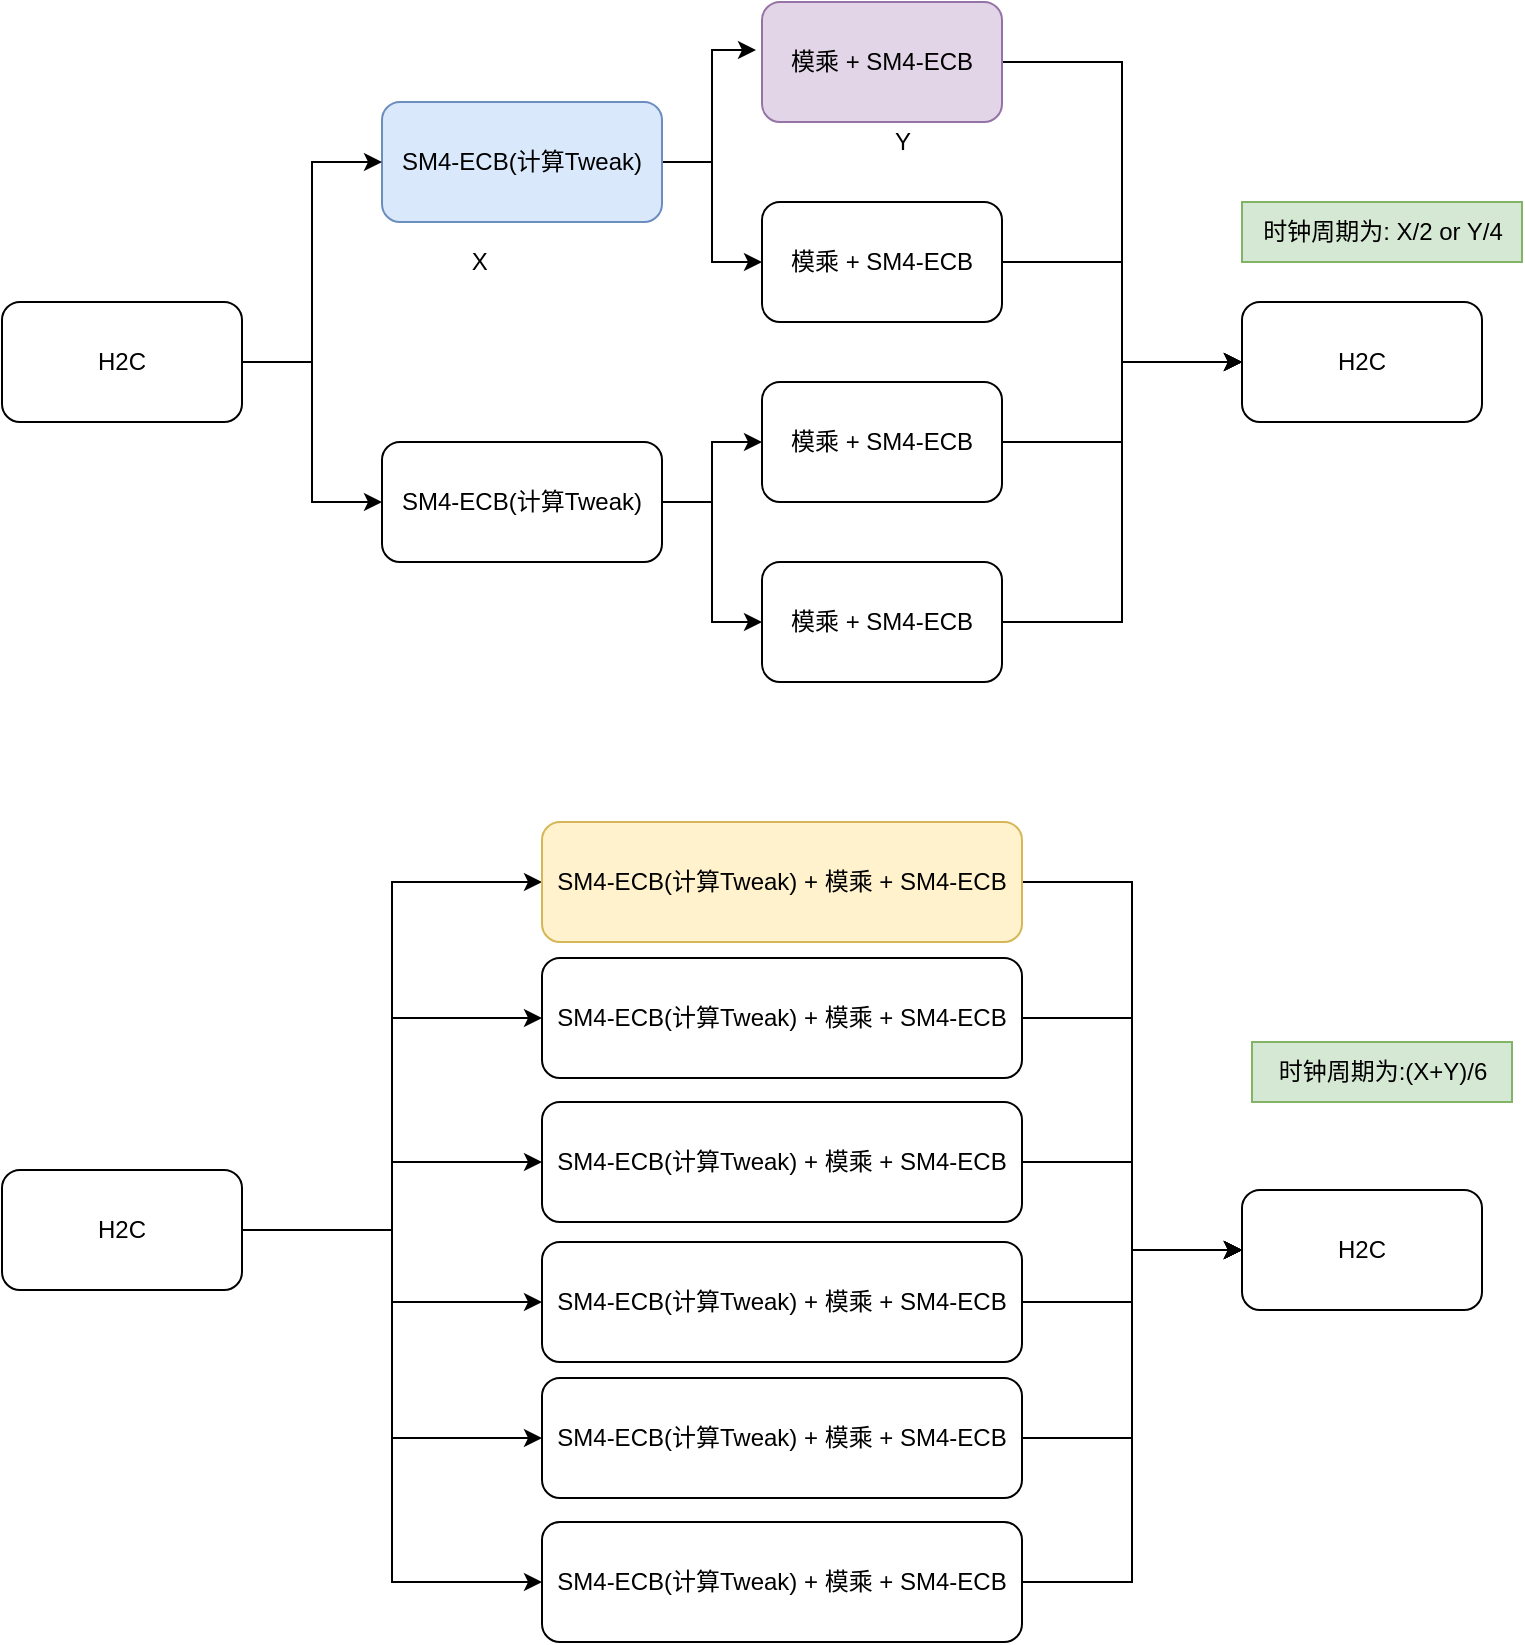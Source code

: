 <mxfile version="20.0.4" type="github"><diagram id="bgBW7Q1QX3YyLIT54kW2" name="Page-1"><mxGraphModel dx="2200" dy="773" grid="1" gridSize="10" guides="1" tooltips="1" connect="1" arrows="1" fold="1" page="1" pageScale="1" pageWidth="850" pageHeight="1100" math="0" shadow="0"><root><mxCell id="0"/><mxCell id="1" parent="0"/><mxCell id="u8P_IBuPq3PQ_i1UfOx8-7" style="edgeStyle=orthogonalEdgeStyle;rounded=0;orthogonalLoop=1;jettySize=auto;html=1;exitX=1;exitY=0.5;exitDx=0;exitDy=0;entryX=-0.025;entryY=0.4;entryDx=0;entryDy=0;entryPerimeter=0;" edge="1" parent="1" source="u8P_IBuPq3PQ_i1UfOx8-1" target="u8P_IBuPq3PQ_i1UfOx8-3"><mxGeometry relative="1" as="geometry"/></mxCell><mxCell id="u8P_IBuPq3PQ_i1UfOx8-8" style="edgeStyle=orthogonalEdgeStyle;rounded=0;orthogonalLoop=1;jettySize=auto;html=1;exitX=1;exitY=0.5;exitDx=0;exitDy=0;entryX=0;entryY=0.5;entryDx=0;entryDy=0;" edge="1" parent="1" source="u8P_IBuPq3PQ_i1UfOx8-1" target="u8P_IBuPq3PQ_i1UfOx8-6"><mxGeometry relative="1" as="geometry"/></mxCell><mxCell id="u8P_IBuPq3PQ_i1UfOx8-1" value="SM4-ECB(计算Tweak)" style="rounded=1;whiteSpace=wrap;html=1;fillColor=#dae8fc;strokeColor=#6c8ebf;" vertex="1" parent="1"><mxGeometry x="130" y="330" width="140" height="60" as="geometry"/></mxCell><mxCell id="u8P_IBuPq3PQ_i1UfOx8-17" style="edgeStyle=orthogonalEdgeStyle;rounded=0;orthogonalLoop=1;jettySize=auto;html=1;exitX=1;exitY=0.5;exitDx=0;exitDy=0;entryX=0;entryY=0.5;entryDx=0;entryDy=0;" edge="1" parent="1" source="u8P_IBuPq3PQ_i1UfOx8-3" target="u8P_IBuPq3PQ_i1UfOx8-16"><mxGeometry relative="1" as="geometry"/></mxCell><mxCell id="u8P_IBuPq3PQ_i1UfOx8-3" value="模乘 + SM4-ECB" style="rounded=1;whiteSpace=wrap;html=1;fillColor=#e1d5e7;strokeColor=#9673a6;" vertex="1" parent="1"><mxGeometry x="320" y="280" width="120" height="60" as="geometry"/></mxCell><mxCell id="u8P_IBuPq3PQ_i1UfOx8-11" style="edgeStyle=orthogonalEdgeStyle;rounded=0;orthogonalLoop=1;jettySize=auto;html=1;exitX=1;exitY=0.5;exitDx=0;exitDy=0;entryX=0;entryY=0.5;entryDx=0;entryDy=0;" edge="1" parent="1" source="u8P_IBuPq3PQ_i1UfOx8-5" target="u8P_IBuPq3PQ_i1UfOx8-9"><mxGeometry relative="1" as="geometry"/></mxCell><mxCell id="u8P_IBuPq3PQ_i1UfOx8-12" style="edgeStyle=orthogonalEdgeStyle;rounded=0;orthogonalLoop=1;jettySize=auto;html=1;exitX=1;exitY=0.5;exitDx=0;exitDy=0;entryX=0;entryY=0.5;entryDx=0;entryDy=0;" edge="1" parent="1" source="u8P_IBuPq3PQ_i1UfOx8-5" target="u8P_IBuPq3PQ_i1UfOx8-10"><mxGeometry relative="1" as="geometry"/></mxCell><mxCell id="u8P_IBuPq3PQ_i1UfOx8-5" value="SM4-ECB(计算Tweak)" style="rounded=1;whiteSpace=wrap;html=1;" vertex="1" parent="1"><mxGeometry x="130" y="500" width="140" height="60" as="geometry"/></mxCell><mxCell id="u8P_IBuPq3PQ_i1UfOx8-19" style="edgeStyle=orthogonalEdgeStyle;rounded=0;orthogonalLoop=1;jettySize=auto;html=1;exitX=1;exitY=0.5;exitDx=0;exitDy=0;entryX=0;entryY=0.5;entryDx=0;entryDy=0;" edge="1" parent="1" source="u8P_IBuPq3PQ_i1UfOx8-6" target="u8P_IBuPq3PQ_i1UfOx8-16"><mxGeometry relative="1" as="geometry"/></mxCell><mxCell id="u8P_IBuPq3PQ_i1UfOx8-6" value="模乘 + SM4-ECB" style="rounded=1;whiteSpace=wrap;html=1;" vertex="1" parent="1"><mxGeometry x="320" y="380" width="120" height="60" as="geometry"/></mxCell><mxCell id="u8P_IBuPq3PQ_i1UfOx8-20" style="edgeStyle=orthogonalEdgeStyle;rounded=0;orthogonalLoop=1;jettySize=auto;html=1;exitX=1;exitY=0.5;exitDx=0;exitDy=0;entryX=0;entryY=0.5;entryDx=0;entryDy=0;" edge="1" parent="1" source="u8P_IBuPq3PQ_i1UfOx8-9" target="u8P_IBuPq3PQ_i1UfOx8-16"><mxGeometry relative="1" as="geometry"/></mxCell><mxCell id="u8P_IBuPq3PQ_i1UfOx8-9" value="模乘 + SM4-ECB" style="rounded=1;whiteSpace=wrap;html=1;" vertex="1" parent="1"><mxGeometry x="320" y="470" width="120" height="60" as="geometry"/></mxCell><mxCell id="u8P_IBuPq3PQ_i1UfOx8-21" style="edgeStyle=orthogonalEdgeStyle;rounded=0;orthogonalLoop=1;jettySize=auto;html=1;exitX=1;exitY=0.5;exitDx=0;exitDy=0;entryX=0;entryY=0.5;entryDx=0;entryDy=0;" edge="1" parent="1" source="u8P_IBuPq3PQ_i1UfOx8-10" target="u8P_IBuPq3PQ_i1UfOx8-16"><mxGeometry relative="1" as="geometry"/></mxCell><mxCell id="u8P_IBuPq3PQ_i1UfOx8-10" value="模乘 + SM4-ECB" style="rounded=1;whiteSpace=wrap;html=1;" vertex="1" parent="1"><mxGeometry x="320" y="560" width="120" height="60" as="geometry"/></mxCell><mxCell id="u8P_IBuPq3PQ_i1UfOx8-14" style="edgeStyle=orthogonalEdgeStyle;rounded=0;orthogonalLoop=1;jettySize=auto;html=1;entryX=0;entryY=0.5;entryDx=0;entryDy=0;" edge="1" parent="1" source="u8P_IBuPq3PQ_i1UfOx8-13" target="u8P_IBuPq3PQ_i1UfOx8-1"><mxGeometry relative="1" as="geometry"/></mxCell><mxCell id="u8P_IBuPq3PQ_i1UfOx8-15" style="edgeStyle=orthogonalEdgeStyle;rounded=0;orthogonalLoop=1;jettySize=auto;html=1;exitX=1;exitY=0.5;exitDx=0;exitDy=0;entryX=0;entryY=0.5;entryDx=0;entryDy=0;" edge="1" parent="1" source="u8P_IBuPq3PQ_i1UfOx8-13" target="u8P_IBuPq3PQ_i1UfOx8-5"><mxGeometry relative="1" as="geometry"/></mxCell><mxCell id="u8P_IBuPq3PQ_i1UfOx8-13" value="H2C" style="rounded=1;whiteSpace=wrap;html=1;" vertex="1" parent="1"><mxGeometry x="-60" y="430" width="120" height="60" as="geometry"/></mxCell><mxCell id="u8P_IBuPq3PQ_i1UfOx8-16" value="H2C" style="rounded=1;whiteSpace=wrap;html=1;" vertex="1" parent="1"><mxGeometry x="560" y="430" width="120" height="60" as="geometry"/></mxCell><mxCell id="u8P_IBuPq3PQ_i1UfOx8-29" style="edgeStyle=orthogonalEdgeStyle;rounded=0;orthogonalLoop=1;jettySize=auto;html=1;exitX=1;exitY=0.5;exitDx=0;exitDy=0;entryX=0;entryY=0.5;entryDx=0;entryDy=0;" edge="1" parent="1" source="u8P_IBuPq3PQ_i1UfOx8-22" target="u8P_IBuPq3PQ_i1UfOx8-23"><mxGeometry relative="1" as="geometry"/></mxCell><mxCell id="u8P_IBuPq3PQ_i1UfOx8-30" style="edgeStyle=orthogonalEdgeStyle;rounded=0;orthogonalLoop=1;jettySize=auto;html=1;exitX=1;exitY=0.5;exitDx=0;exitDy=0;entryX=0;entryY=0.5;entryDx=0;entryDy=0;" edge="1" parent="1" source="u8P_IBuPq3PQ_i1UfOx8-22" target="u8P_IBuPq3PQ_i1UfOx8-24"><mxGeometry relative="1" as="geometry"/></mxCell><mxCell id="u8P_IBuPq3PQ_i1UfOx8-31" style="edgeStyle=orthogonalEdgeStyle;rounded=0;orthogonalLoop=1;jettySize=auto;html=1;exitX=1;exitY=0.5;exitDx=0;exitDy=0;entryX=0;entryY=0.5;entryDx=0;entryDy=0;" edge="1" parent="1" source="u8P_IBuPq3PQ_i1UfOx8-22" target="u8P_IBuPq3PQ_i1UfOx8-25"><mxGeometry relative="1" as="geometry"/></mxCell><mxCell id="u8P_IBuPq3PQ_i1UfOx8-32" style="edgeStyle=orthogonalEdgeStyle;rounded=0;orthogonalLoop=1;jettySize=auto;html=1;exitX=1;exitY=0.5;exitDx=0;exitDy=0;entryX=0;entryY=0.5;entryDx=0;entryDy=0;" edge="1" parent="1" source="u8P_IBuPq3PQ_i1UfOx8-22" target="u8P_IBuPq3PQ_i1UfOx8-26"><mxGeometry relative="1" as="geometry"/></mxCell><mxCell id="u8P_IBuPq3PQ_i1UfOx8-33" style="edgeStyle=orthogonalEdgeStyle;rounded=0;orthogonalLoop=1;jettySize=auto;html=1;exitX=1;exitY=0.5;exitDx=0;exitDy=0;entryX=0;entryY=0.5;entryDx=0;entryDy=0;" edge="1" parent="1" source="u8P_IBuPq3PQ_i1UfOx8-22" target="u8P_IBuPq3PQ_i1UfOx8-27"><mxGeometry relative="1" as="geometry"/></mxCell><mxCell id="u8P_IBuPq3PQ_i1UfOx8-34" style="edgeStyle=orthogonalEdgeStyle;rounded=0;orthogonalLoop=1;jettySize=auto;html=1;exitX=1;exitY=0.5;exitDx=0;exitDy=0;entryX=0;entryY=0.5;entryDx=0;entryDy=0;" edge="1" parent="1" source="u8P_IBuPq3PQ_i1UfOx8-22" target="u8P_IBuPq3PQ_i1UfOx8-28"><mxGeometry relative="1" as="geometry"/></mxCell><mxCell id="u8P_IBuPq3PQ_i1UfOx8-22" value="H2C" style="rounded=1;whiteSpace=wrap;html=1;" vertex="1" parent="1"><mxGeometry x="-60" y="864" width="120" height="60" as="geometry"/></mxCell><mxCell id="u8P_IBuPq3PQ_i1UfOx8-36" style="edgeStyle=orthogonalEdgeStyle;rounded=0;orthogonalLoop=1;jettySize=auto;html=1;exitX=1;exitY=0.5;exitDx=0;exitDy=0;entryX=0;entryY=0.5;entryDx=0;entryDy=0;" edge="1" parent="1" source="u8P_IBuPq3PQ_i1UfOx8-23" target="u8P_IBuPq3PQ_i1UfOx8-35"><mxGeometry relative="1" as="geometry"/></mxCell><mxCell id="u8P_IBuPq3PQ_i1UfOx8-23" value="SM4-ECB(计算Tweak) + 模乘 + SM4-ECB" style="rounded=1;whiteSpace=wrap;html=1;fillColor=#fff2cc;strokeColor=#d6b656;" vertex="1" parent="1"><mxGeometry x="210" y="690" width="240" height="60" as="geometry"/></mxCell><mxCell id="u8P_IBuPq3PQ_i1UfOx8-38" style="edgeStyle=orthogonalEdgeStyle;rounded=0;orthogonalLoop=1;jettySize=auto;html=1;exitX=1;exitY=0.5;exitDx=0;exitDy=0;entryX=0;entryY=0.5;entryDx=0;entryDy=0;" edge="1" parent="1" source="u8P_IBuPq3PQ_i1UfOx8-24" target="u8P_IBuPq3PQ_i1UfOx8-35"><mxGeometry relative="1" as="geometry"/></mxCell><mxCell id="u8P_IBuPq3PQ_i1UfOx8-24" value="SM4-ECB(计算Tweak) + 模乘 + SM4-ECB" style="rounded=1;whiteSpace=wrap;html=1;" vertex="1" parent="1"><mxGeometry x="210" y="758" width="240" height="60" as="geometry"/></mxCell><mxCell id="u8P_IBuPq3PQ_i1UfOx8-39" style="edgeStyle=orthogonalEdgeStyle;rounded=0;orthogonalLoop=1;jettySize=auto;html=1;exitX=1;exitY=0.5;exitDx=0;exitDy=0;" edge="1" parent="1" source="u8P_IBuPq3PQ_i1UfOx8-25" target="u8P_IBuPq3PQ_i1UfOx8-35"><mxGeometry relative="1" as="geometry"/></mxCell><mxCell id="u8P_IBuPq3PQ_i1UfOx8-25" value="SM4-ECB(计算Tweak) + 模乘 + SM4-ECB" style="rounded=1;whiteSpace=wrap;html=1;" vertex="1" parent="1"><mxGeometry x="210" y="830" width="240" height="60" as="geometry"/></mxCell><mxCell id="u8P_IBuPq3PQ_i1UfOx8-40" style="edgeStyle=orthogonalEdgeStyle;rounded=0;orthogonalLoop=1;jettySize=auto;html=1;exitX=1;exitY=0.5;exitDx=0;exitDy=0;entryX=0;entryY=0.5;entryDx=0;entryDy=0;" edge="1" parent="1" source="u8P_IBuPq3PQ_i1UfOx8-26" target="u8P_IBuPq3PQ_i1UfOx8-35"><mxGeometry relative="1" as="geometry"/></mxCell><mxCell id="u8P_IBuPq3PQ_i1UfOx8-26" value="SM4-ECB(计算Tweak) + 模乘 + SM4-ECB" style="rounded=1;whiteSpace=wrap;html=1;" vertex="1" parent="1"><mxGeometry x="210" y="900" width="240" height="60" as="geometry"/></mxCell><mxCell id="u8P_IBuPq3PQ_i1UfOx8-41" style="edgeStyle=orthogonalEdgeStyle;rounded=0;orthogonalLoop=1;jettySize=auto;html=1;exitX=1;exitY=0.5;exitDx=0;exitDy=0;entryX=0;entryY=0.5;entryDx=0;entryDy=0;" edge="1" parent="1" source="u8P_IBuPq3PQ_i1UfOx8-27" target="u8P_IBuPq3PQ_i1UfOx8-35"><mxGeometry relative="1" as="geometry"/></mxCell><mxCell id="u8P_IBuPq3PQ_i1UfOx8-27" value="SM4-ECB(计算Tweak) + 模乘 + SM4-ECB" style="rounded=1;whiteSpace=wrap;html=1;" vertex="1" parent="1"><mxGeometry x="210" y="968" width="240" height="60" as="geometry"/></mxCell><mxCell id="u8P_IBuPq3PQ_i1UfOx8-42" style="edgeStyle=orthogonalEdgeStyle;rounded=0;orthogonalLoop=1;jettySize=auto;html=1;exitX=1;exitY=0.5;exitDx=0;exitDy=0;entryX=0;entryY=0.5;entryDx=0;entryDy=0;" edge="1" parent="1" source="u8P_IBuPq3PQ_i1UfOx8-28" target="u8P_IBuPq3PQ_i1UfOx8-35"><mxGeometry relative="1" as="geometry"/></mxCell><mxCell id="u8P_IBuPq3PQ_i1UfOx8-28" value="SM4-ECB(计算Tweak) + 模乘 + SM4-ECB" style="rounded=1;whiteSpace=wrap;html=1;" vertex="1" parent="1"><mxGeometry x="210" y="1040" width="240" height="60" as="geometry"/></mxCell><mxCell id="u8P_IBuPq3PQ_i1UfOx8-35" value="H2C" style="rounded=1;whiteSpace=wrap;html=1;" vertex="1" parent="1"><mxGeometry x="560" y="874" width="120" height="60" as="geometry"/></mxCell><mxCell id="u8P_IBuPq3PQ_i1UfOx8-43" value="X&amp;nbsp;" style="text;html=1;align=center;verticalAlign=middle;resizable=0;points=[];autosize=1;strokeColor=none;fillColor=none;" vertex="1" parent="1"><mxGeometry x="165" y="395" width="30" height="30" as="geometry"/></mxCell><mxCell id="u8P_IBuPq3PQ_i1UfOx8-45" value="Y" style="text;html=1;align=center;verticalAlign=middle;resizable=0;points=[];autosize=1;strokeColor=none;fillColor=none;" vertex="1" parent="1"><mxGeometry x="375" y="335" width="30" height="30" as="geometry"/></mxCell><mxCell id="u8P_IBuPq3PQ_i1UfOx8-46" value="时钟周期为: X/2 or Y/4" style="text;html=1;align=center;verticalAlign=middle;resizable=0;points=[];autosize=1;strokeColor=#82b366;fillColor=#d5e8d4;" vertex="1" parent="1"><mxGeometry x="560" y="380" width="140" height="30" as="geometry"/></mxCell><mxCell id="u8P_IBuPq3PQ_i1UfOx8-47" value="时钟周期为:(X+Y)/6" style="text;html=1;align=center;verticalAlign=middle;resizable=0;points=[];autosize=1;strokeColor=#82b366;fillColor=#d5e8d4;" vertex="1" parent="1"><mxGeometry x="565" y="800" width="130" height="30" as="geometry"/></mxCell></root></mxGraphModel></diagram></mxfile>